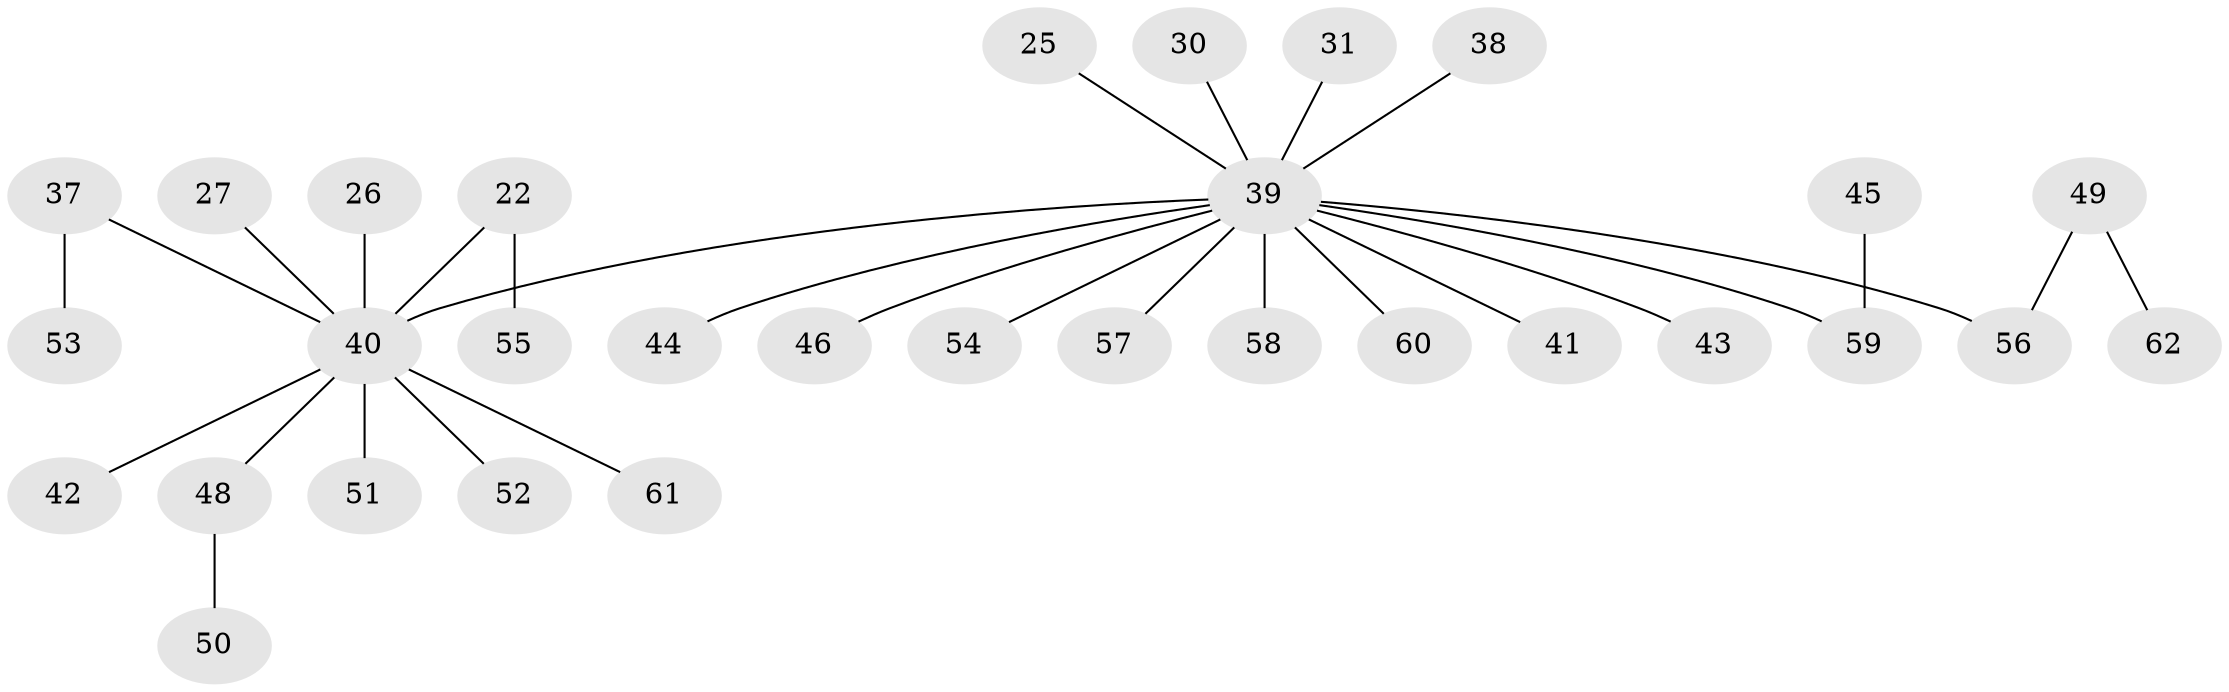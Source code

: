 // original degree distribution, {4: 0.08064516129032258, 6: 0.06451612903225806, 2: 0.1774193548387097, 3: 0.11290322580645161, 1: 0.5645161290322581}
// Generated by graph-tools (version 1.1) at 2025/53/03/09/25 04:53:19]
// undirected, 31 vertices, 30 edges
graph export_dot {
graph [start="1"]
  node [color=gray90,style=filled];
  22;
  25;
  26;
  27;
  30;
  31;
  37 [super="+36"];
  38;
  39 [super="+28+24+29+32"];
  40 [super="+3+19+4+7+5+8+10+13+18+21+17"];
  41;
  42;
  43;
  44;
  45;
  46;
  48 [super="+47"];
  49;
  50;
  51;
  52;
  53;
  54;
  55;
  56 [super="+20"];
  57;
  58;
  59 [super="+35"];
  60;
  61;
  62;
  22 -- 55;
  22 -- 40;
  25 -- 39;
  26 -- 40;
  27 -- 40;
  30 -- 39;
  31 -- 39;
  37 -- 40;
  37 -- 53;
  38 -- 39;
  39 -- 40;
  39 -- 41;
  39 -- 44;
  39 -- 54;
  39 -- 56;
  39 -- 59;
  39 -- 60;
  39 -- 57;
  39 -- 46;
  39 -- 58;
  39 -- 43;
  40 -- 51;
  40 -- 48;
  40 -- 61;
  40 -- 52;
  40 -- 42;
  45 -- 59;
  48 -- 50;
  49 -- 62;
  49 -- 56;
}
